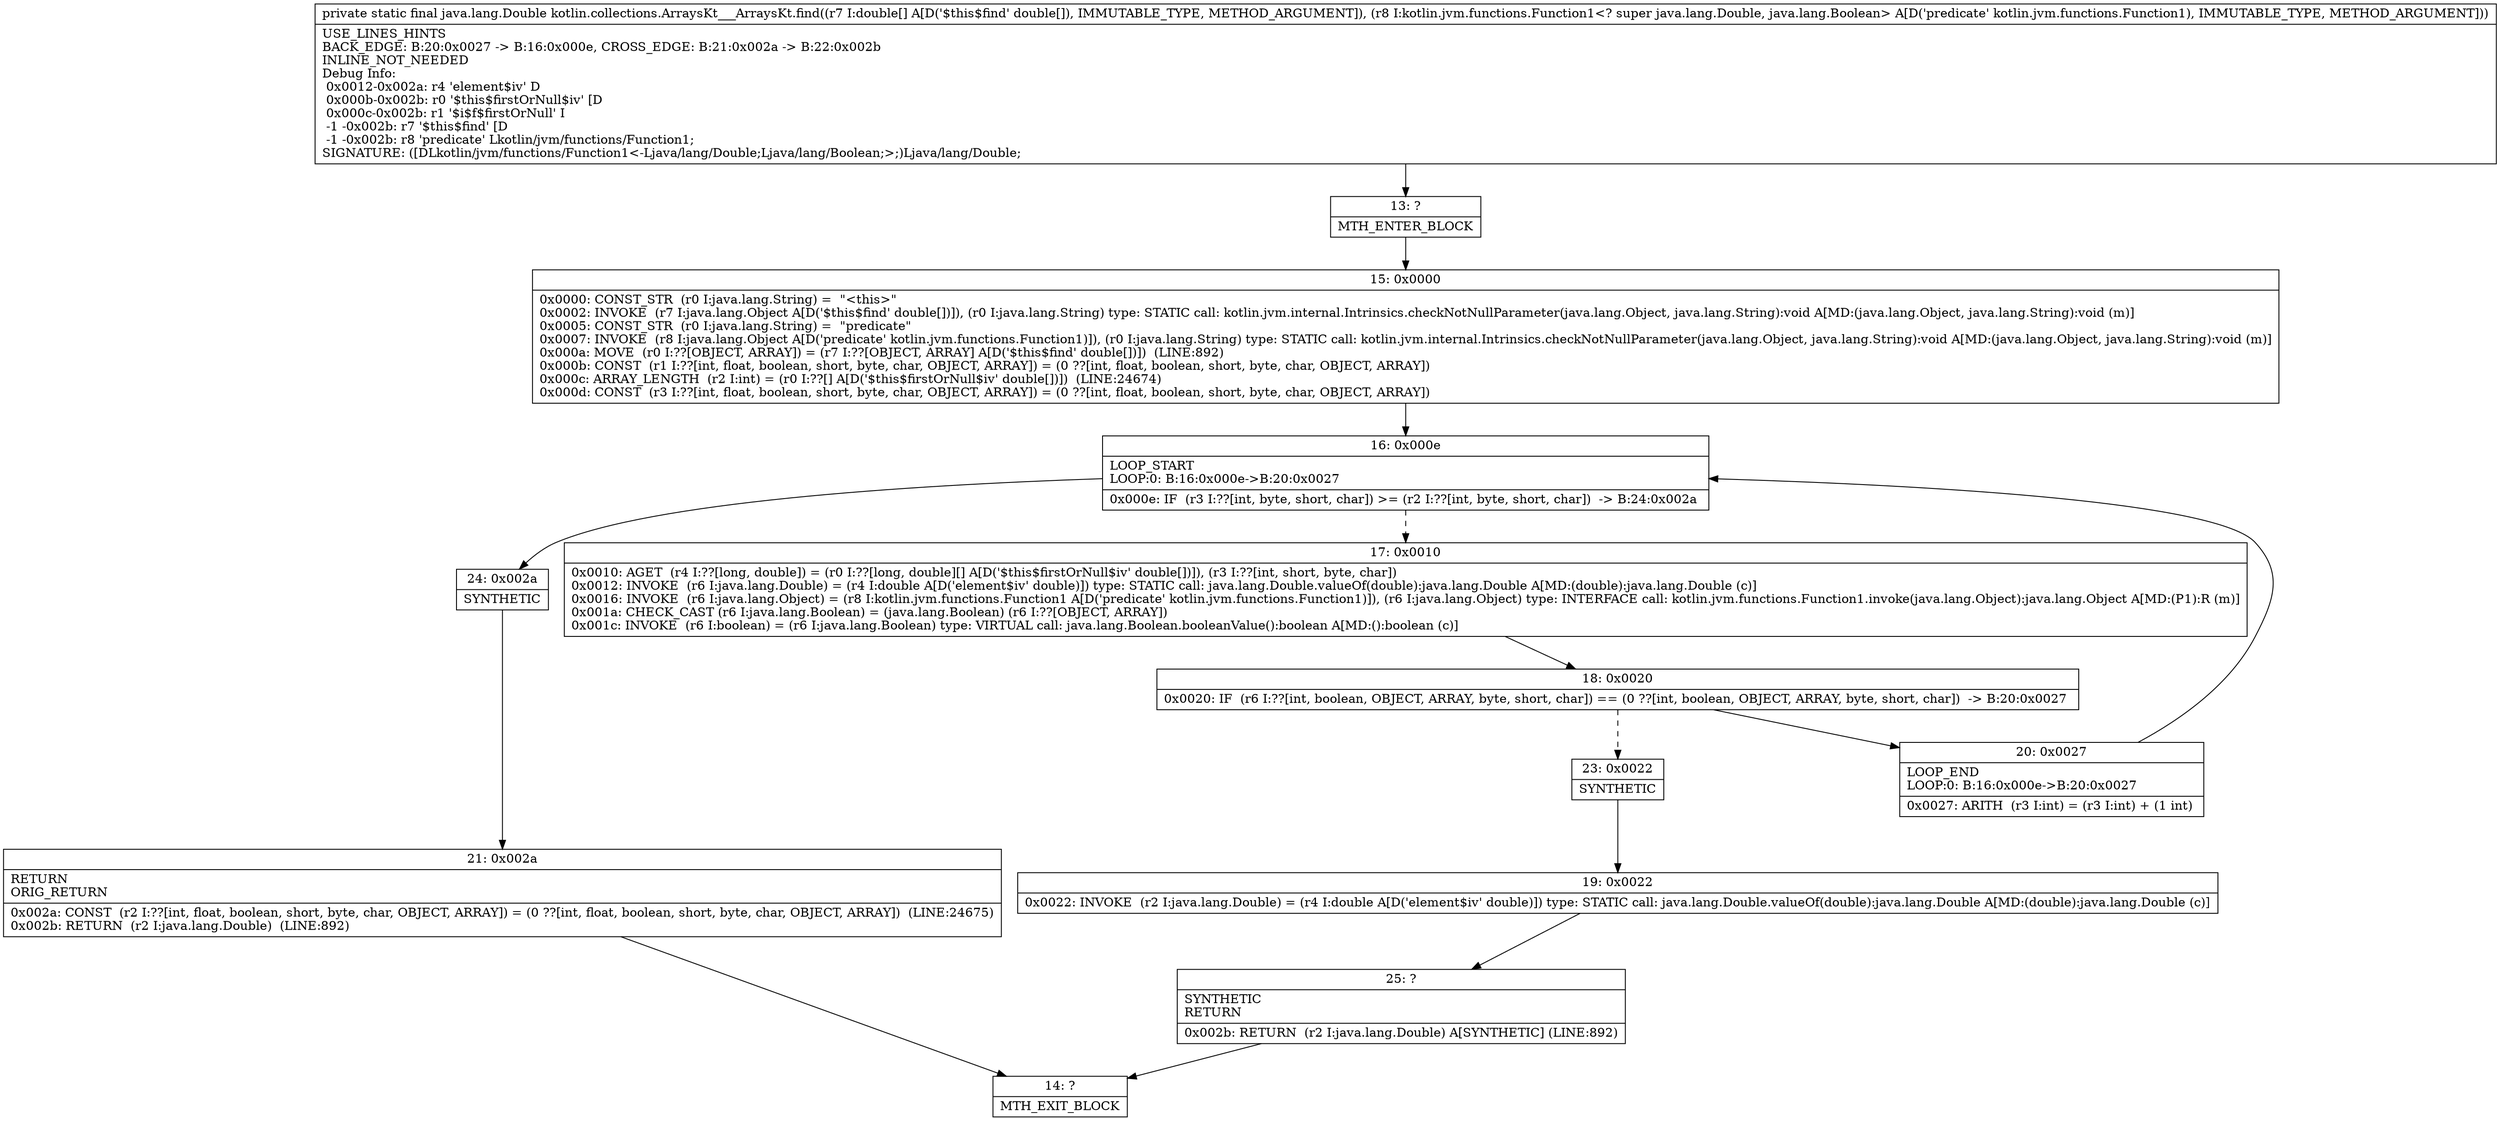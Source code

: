 digraph "CFG forkotlin.collections.ArraysKt___ArraysKt.find([DLkotlin\/jvm\/functions\/Function1;)Ljava\/lang\/Double;" {
Node_13 [shape=record,label="{13\:\ ?|MTH_ENTER_BLOCK\l}"];
Node_15 [shape=record,label="{15\:\ 0x0000|0x0000: CONST_STR  (r0 I:java.lang.String) =  \"\<this\>\" \l0x0002: INVOKE  (r7 I:java.lang.Object A[D('$this$find' double[])]), (r0 I:java.lang.String) type: STATIC call: kotlin.jvm.internal.Intrinsics.checkNotNullParameter(java.lang.Object, java.lang.String):void A[MD:(java.lang.Object, java.lang.String):void (m)]\l0x0005: CONST_STR  (r0 I:java.lang.String) =  \"predicate\" \l0x0007: INVOKE  (r8 I:java.lang.Object A[D('predicate' kotlin.jvm.functions.Function1)]), (r0 I:java.lang.String) type: STATIC call: kotlin.jvm.internal.Intrinsics.checkNotNullParameter(java.lang.Object, java.lang.String):void A[MD:(java.lang.Object, java.lang.String):void (m)]\l0x000a: MOVE  (r0 I:??[OBJECT, ARRAY]) = (r7 I:??[OBJECT, ARRAY] A[D('$this$find' double[])])  (LINE:892)\l0x000b: CONST  (r1 I:??[int, float, boolean, short, byte, char, OBJECT, ARRAY]) = (0 ??[int, float, boolean, short, byte, char, OBJECT, ARRAY]) \l0x000c: ARRAY_LENGTH  (r2 I:int) = (r0 I:??[] A[D('$this$firstOrNull$iv' double[])])  (LINE:24674)\l0x000d: CONST  (r3 I:??[int, float, boolean, short, byte, char, OBJECT, ARRAY]) = (0 ??[int, float, boolean, short, byte, char, OBJECT, ARRAY]) \l}"];
Node_16 [shape=record,label="{16\:\ 0x000e|LOOP_START\lLOOP:0: B:16:0x000e\-\>B:20:0x0027\l|0x000e: IF  (r3 I:??[int, byte, short, char]) \>= (r2 I:??[int, byte, short, char])  \-\> B:24:0x002a \l}"];
Node_17 [shape=record,label="{17\:\ 0x0010|0x0010: AGET  (r4 I:??[long, double]) = (r0 I:??[long, double][] A[D('$this$firstOrNull$iv' double[])]), (r3 I:??[int, short, byte, char]) \l0x0012: INVOKE  (r6 I:java.lang.Double) = (r4 I:double A[D('element$iv' double)]) type: STATIC call: java.lang.Double.valueOf(double):java.lang.Double A[MD:(double):java.lang.Double (c)]\l0x0016: INVOKE  (r6 I:java.lang.Object) = (r8 I:kotlin.jvm.functions.Function1 A[D('predicate' kotlin.jvm.functions.Function1)]), (r6 I:java.lang.Object) type: INTERFACE call: kotlin.jvm.functions.Function1.invoke(java.lang.Object):java.lang.Object A[MD:(P1):R (m)]\l0x001a: CHECK_CAST (r6 I:java.lang.Boolean) = (java.lang.Boolean) (r6 I:??[OBJECT, ARRAY]) \l0x001c: INVOKE  (r6 I:boolean) = (r6 I:java.lang.Boolean) type: VIRTUAL call: java.lang.Boolean.booleanValue():boolean A[MD:():boolean (c)]\l}"];
Node_18 [shape=record,label="{18\:\ 0x0020|0x0020: IF  (r6 I:??[int, boolean, OBJECT, ARRAY, byte, short, char]) == (0 ??[int, boolean, OBJECT, ARRAY, byte, short, char])  \-\> B:20:0x0027 \l}"];
Node_20 [shape=record,label="{20\:\ 0x0027|LOOP_END\lLOOP:0: B:16:0x000e\-\>B:20:0x0027\l|0x0027: ARITH  (r3 I:int) = (r3 I:int) + (1 int) \l}"];
Node_23 [shape=record,label="{23\:\ 0x0022|SYNTHETIC\l}"];
Node_19 [shape=record,label="{19\:\ 0x0022|0x0022: INVOKE  (r2 I:java.lang.Double) = (r4 I:double A[D('element$iv' double)]) type: STATIC call: java.lang.Double.valueOf(double):java.lang.Double A[MD:(double):java.lang.Double (c)]\l}"];
Node_25 [shape=record,label="{25\:\ ?|SYNTHETIC\lRETURN\l|0x002b: RETURN  (r2 I:java.lang.Double) A[SYNTHETIC] (LINE:892)\l}"];
Node_14 [shape=record,label="{14\:\ ?|MTH_EXIT_BLOCK\l}"];
Node_24 [shape=record,label="{24\:\ 0x002a|SYNTHETIC\l}"];
Node_21 [shape=record,label="{21\:\ 0x002a|RETURN\lORIG_RETURN\l|0x002a: CONST  (r2 I:??[int, float, boolean, short, byte, char, OBJECT, ARRAY]) = (0 ??[int, float, boolean, short, byte, char, OBJECT, ARRAY])  (LINE:24675)\l0x002b: RETURN  (r2 I:java.lang.Double)  (LINE:892)\l}"];
MethodNode[shape=record,label="{private static final java.lang.Double kotlin.collections.ArraysKt___ArraysKt.find((r7 I:double[] A[D('$this$find' double[]), IMMUTABLE_TYPE, METHOD_ARGUMENT]), (r8 I:kotlin.jvm.functions.Function1\<? super java.lang.Double, java.lang.Boolean\> A[D('predicate' kotlin.jvm.functions.Function1), IMMUTABLE_TYPE, METHOD_ARGUMENT]))  | USE_LINES_HINTS\lBACK_EDGE: B:20:0x0027 \-\> B:16:0x000e, CROSS_EDGE: B:21:0x002a \-\> B:22:0x002b\lINLINE_NOT_NEEDED\lDebug Info:\l  0x0012\-0x002a: r4 'element$iv' D\l  0x000b\-0x002b: r0 '$this$firstOrNull$iv' [D\l  0x000c\-0x002b: r1 '$i$f$firstOrNull' I\l  \-1 \-0x002b: r7 '$this$find' [D\l  \-1 \-0x002b: r8 'predicate' Lkotlin\/jvm\/functions\/Function1;\lSIGNATURE: ([DLkotlin\/jvm\/functions\/Function1\<\-Ljava\/lang\/Double;Ljava\/lang\/Boolean;\>;)Ljava\/lang\/Double;\l}"];
MethodNode -> Node_13;Node_13 -> Node_15;
Node_15 -> Node_16;
Node_16 -> Node_17[style=dashed];
Node_16 -> Node_24;
Node_17 -> Node_18;
Node_18 -> Node_20;
Node_18 -> Node_23[style=dashed];
Node_20 -> Node_16;
Node_23 -> Node_19;
Node_19 -> Node_25;
Node_25 -> Node_14;
Node_24 -> Node_21;
Node_21 -> Node_14;
}

